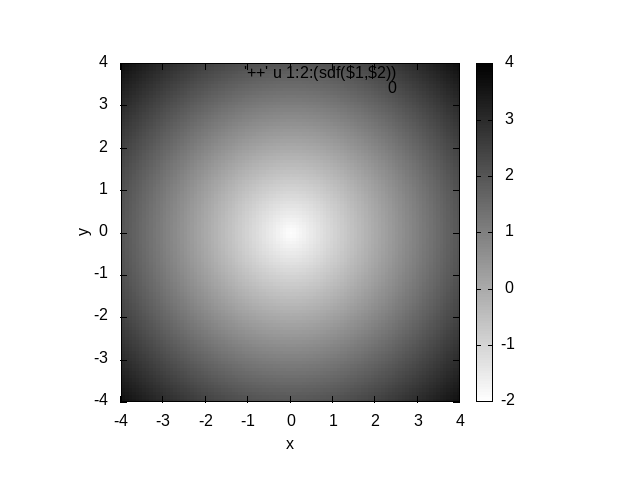 #! /usr/bin/env gnuplot -p

set term png
set output "sdf.png"
R=2

set view map
set urange [ -2*R : 2*R ] noreverse nowriteback
set vrange [ -2*R : 2*R ] noreverse nowriteback
set isosamples 100, 100

set xlabel 'x'
set ylabel 'y'

set size ratio -1
set palette defined (-3 "white", 3 "black")

sdf(x,y) = sqrt(x*x + y*y) - R

set contour
set cntrparam levels disc 0
splot '++' u 1:2:(sdf($1,$2)) with pm3d
